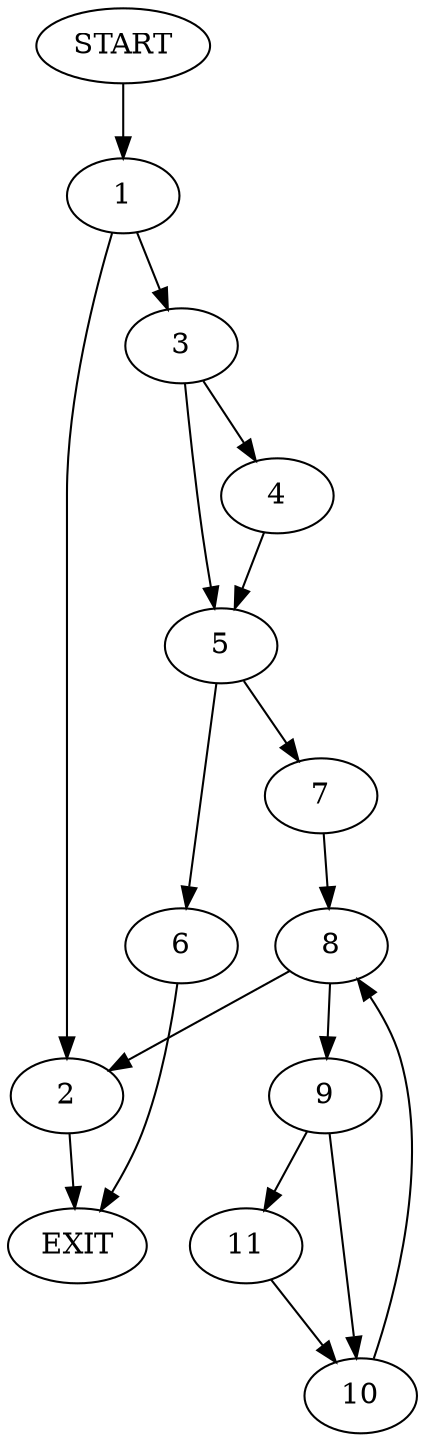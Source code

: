 digraph {
0 [label="START"]
12 [label="EXIT"]
0 -> 1
1 -> 2
1 -> 3
2 -> 12
3 -> 4
3 -> 5
4 -> 5
5 -> 6
5 -> 7
7 -> 8
6 -> 12
8 -> 2
8 -> 9
9 -> 10
9 -> 11
10 -> 8
11 -> 10
}
